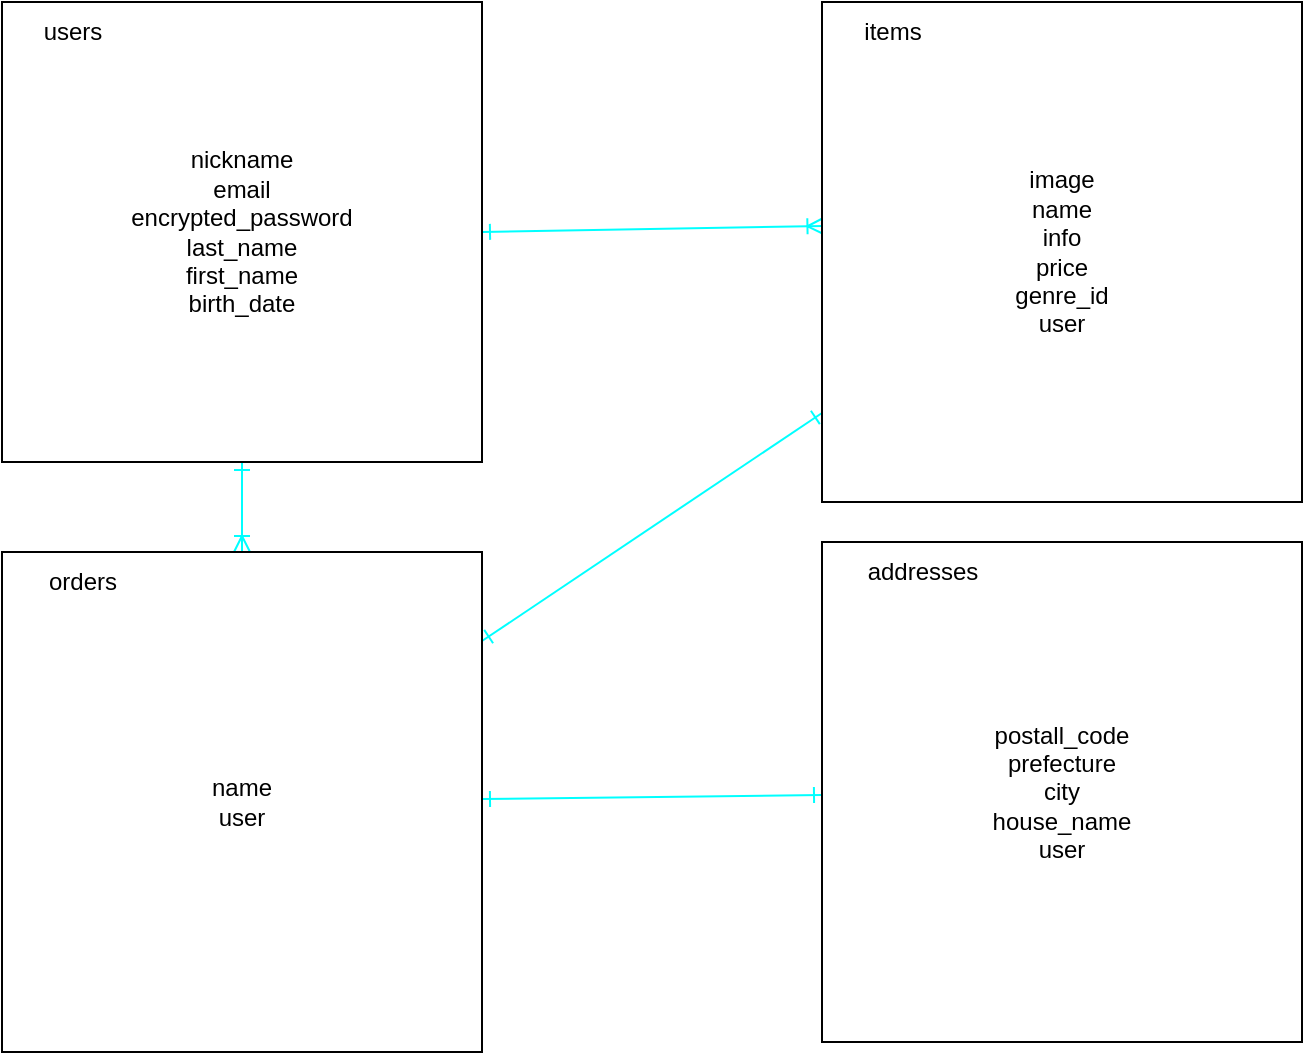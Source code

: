 <mxfile>
    <diagram id="KFHvuF5gu2eqG4kX2kaY" name="ページ1">
        <mxGraphModel dx="994" dy="419" grid="1" gridSize="10" guides="1" tooltips="1" connect="1" arrows="1" fold="1" page="1" pageScale="1" pageWidth="827" pageHeight="1169" math="0" shadow="0">
            <root>
                <mxCell id="0"/>
                <mxCell id="1" parent="0"/>
                <mxCell id="mR_twQt2U2KJQ_dH8-hi-52" value="" style="edgeStyle=none;html=1;startArrow=ERone;startFill=0;endArrow=ERoneToMany;endFill=0;strokeColor=#00FFFF;" edge="1" parent="1" source="mR_twQt2U2KJQ_dH8-hi-43" target="mR_twQt2U2KJQ_dH8-hi-50">
                    <mxGeometry relative="1" as="geometry"/>
                </mxCell>
                <mxCell id="mR_twQt2U2KJQ_dH8-hi-55" style="edgeStyle=none;html=1;exitX=1;exitY=0.5;exitDx=0;exitDy=0;entryX=0.003;entryY=0.448;entryDx=0;entryDy=0;entryPerimeter=0;startArrow=ERone;startFill=0;endArrow=ERoneToMany;endFill=0;fillColor=#f5f5f5;strokeColor=#00FFFF;" edge="1" parent="1" source="mR_twQt2U2KJQ_dH8-hi-43" target="mR_twQt2U2KJQ_dH8-hi-44">
                    <mxGeometry relative="1" as="geometry"/>
                </mxCell>
                <mxCell id="mR_twQt2U2KJQ_dH8-hi-43" value="nickname&lt;br&gt;email&lt;br&gt;encrypted_password&lt;br&gt;last_name&lt;br&gt;first_name&lt;br&gt;birth_date" style="rounded=0;whiteSpace=wrap;html=1;" vertex="1" parent="1">
                    <mxGeometry x="110" y="80" width="240" height="230" as="geometry"/>
                </mxCell>
                <mxCell id="mR_twQt2U2KJQ_dH8-hi-66" style="edgeStyle=none;html=1;startArrow=ERone;startFill=0;endArrow=ERone;endFill=0;strokeColor=#00FFFF;" edge="1" parent="1" source="mR_twQt2U2KJQ_dH8-hi-44" target="mR_twQt2U2KJQ_dH8-hi-50">
                    <mxGeometry relative="1" as="geometry"/>
                </mxCell>
                <mxCell id="mR_twQt2U2KJQ_dH8-hi-44" value="image&lt;br&gt;name&lt;br&gt;info&lt;br&gt;price&lt;br&gt;genre_id&lt;br&gt;user" style="rounded=0;whiteSpace=wrap;html=1;" vertex="1" parent="1">
                    <mxGeometry x="520" y="80" width="240" height="250" as="geometry"/>
                </mxCell>
                <mxCell id="mR_twQt2U2KJQ_dH8-hi-51" value="" style="edgeStyle=none;html=1;startArrow=ERone;startFill=0;endArrow=ERone;endFill=0;strokeColor=#00FFFF;" edge="1" parent="1" source="mR_twQt2U2KJQ_dH8-hi-46" target="mR_twQt2U2KJQ_dH8-hi-50">
                    <mxGeometry relative="1" as="geometry"/>
                </mxCell>
                <mxCell id="mR_twQt2U2KJQ_dH8-hi-46" value="postall_code&lt;br&gt;prefecture&lt;br&gt;city&lt;br&gt;house_name&lt;br&gt;user" style="rounded=0;whiteSpace=wrap;html=1;" vertex="1" parent="1">
                    <mxGeometry x="520" y="350" width="240" height="250" as="geometry"/>
                </mxCell>
                <mxCell id="mR_twQt2U2KJQ_dH8-hi-50" value="name&lt;br&gt;user" style="rounded=0;whiteSpace=wrap;html=1;" vertex="1" parent="1">
                    <mxGeometry x="110" y="355" width="240" height="250" as="geometry"/>
                </mxCell>
                <mxCell id="mR_twQt2U2KJQ_dH8-hi-56" value="users" style="text;html=1;align=center;verticalAlign=middle;resizable=0;points=[];autosize=1;strokeColor=none;fillColor=none;" vertex="1" parent="1">
                    <mxGeometry x="120" y="80" width="50" height="30" as="geometry"/>
                </mxCell>
                <mxCell id="mR_twQt2U2KJQ_dH8-hi-59" value="items" style="text;html=1;align=center;verticalAlign=middle;resizable=0;points=[];autosize=1;strokeColor=none;fillColor=none;" vertex="1" parent="1">
                    <mxGeometry x="530" y="80" width="50" height="30" as="geometry"/>
                </mxCell>
                <mxCell id="mR_twQt2U2KJQ_dH8-hi-61" value="orders" style="text;html=1;align=center;verticalAlign=middle;resizable=0;points=[];autosize=1;strokeColor=none;fillColor=none;" vertex="1" parent="1">
                    <mxGeometry x="120" y="355" width="60" height="30" as="geometry"/>
                </mxCell>
                <mxCell id="mR_twQt2U2KJQ_dH8-hi-65" value="addresses" style="text;html=1;align=center;verticalAlign=middle;resizable=0;points=[];autosize=1;strokeColor=none;fillColor=none;" vertex="1" parent="1">
                    <mxGeometry x="530" y="350" width="80" height="30" as="geometry"/>
                </mxCell>
            </root>
        </mxGraphModel>
    </diagram>
    <diagram id="loax3T0BJk1WP8qXlo1q" name="ページ2">
        <mxGraphModel grid="1" page="1" gridSize="10" guides="1" tooltips="1" connect="1" arrows="1" fold="1" pageScale="1" pageWidth="827" pageHeight="1169" math="0" shadow="0">
            <root>
                <mxCell id="0"/>
                <mxCell id="1" parent="0"/>
            </root>
        </mxGraphModel>
    </diagram>
</mxfile>